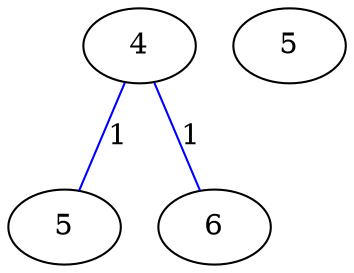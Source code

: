 graph G {
	0 [label="4"];
	1 [label="5"];
	2 [label="5"];
	3 [label="6"];
	0 -- 2 [label="1", color=blue];
	0 -- 3 [label="1", color=blue];
}